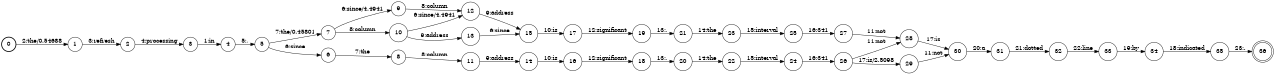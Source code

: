 digraph FST {
rankdir = LR;
size = "8.5,11";
label = "";
center = 1;
orientation = Portrait;
ranksep = "0.4";
nodesep = "0.25";
0 [label = "0", shape = circle, style = bold, fontsize = 14]
	0 -> 1 [label = "2:the/0.54688", fontsize = 14];
1 [label = "1", shape = circle, style = solid, fontsize = 14]
	1 -> 2 [label = "3:refresh", fontsize = 14];
2 [label = "2", shape = circle, style = solid, fontsize = 14]
	2 -> 3 [label = "4:processing", fontsize = 14];
3 [label = "3", shape = circle, style = solid, fontsize = 14]
	3 -> 4 [label = "1:in", fontsize = 14];
4 [label = "4", shape = circle, style = solid, fontsize = 14]
	4 -> 5 [label = "5:,", fontsize = 14];
5 [label = "5", shape = circle, style = solid, fontsize = 14]
	5 -> 7 [label = "7:the/0.45801", fontsize = 14];
	5 -> 6 [label = "6:since", fontsize = 14];
6 [label = "6", shape = circle, style = solid, fontsize = 14]
	6 -> 8 [label = "7:the", fontsize = 14];
7 [label = "7", shape = circle, style = solid, fontsize = 14]
	7 -> 9 [label = "6:since/4.4941", fontsize = 14];
	7 -> 10 [label = "8:column", fontsize = 14];
8 [label = "8", shape = circle, style = solid, fontsize = 14]
	8 -> 11 [label = "8:column", fontsize = 14];
9 [label = "9", shape = circle, style = solid, fontsize = 14]
	9 -> 12 [label = "8:column", fontsize = 14];
10 [label = "10", shape = circle, style = solid, fontsize = 14]
	10 -> 12 [label = "6:since/4.4941", fontsize = 14];
	10 -> 13 [label = "9:address", fontsize = 14];
11 [label = "11", shape = circle, style = solid, fontsize = 14]
	11 -> 14 [label = "9:address", fontsize = 14];
12 [label = "12", shape = circle, style = solid, fontsize = 14]
	12 -> 15 [label = "9:address", fontsize = 14];
13 [label = "13", shape = circle, style = solid, fontsize = 14]
	13 -> 15 [label = "6:since", fontsize = 14];
14 [label = "14", shape = circle, style = solid, fontsize = 14]
	14 -> 16 [label = "10:is", fontsize = 14];
15 [label = "15", shape = circle, style = solid, fontsize = 14]
	15 -> 17 [label = "10:is", fontsize = 14];
16 [label = "16", shape = circle, style = solid, fontsize = 14]
	16 -> 18 [label = "12:significant", fontsize = 14];
17 [label = "17", shape = circle, style = solid, fontsize = 14]
	17 -> 19 [label = "12:significant", fontsize = 14];
18 [label = "18", shape = circle, style = solid, fontsize = 14]
	18 -> 20 [label = "13:,", fontsize = 14];
19 [label = "19", shape = circle, style = solid, fontsize = 14]
	19 -> 21 [label = "13:,", fontsize = 14];
20 [label = "20", shape = circle, style = solid, fontsize = 14]
	20 -> 22 [label = "14:the", fontsize = 14];
21 [label = "21", shape = circle, style = solid, fontsize = 14]
	21 -> 23 [label = "14:the", fontsize = 14];
22 [label = "22", shape = circle, style = solid, fontsize = 14]
	22 -> 24 [label = "15:interval", fontsize = 14];
23 [label = "23", shape = circle, style = solid, fontsize = 14]
	23 -> 25 [label = "15:interval", fontsize = 14];
24 [label = "24", shape = circle, style = solid, fontsize = 14]
	24 -> 26 [label = "16:341", fontsize = 14];
25 [label = "25", shape = circle, style = solid, fontsize = 14]
	25 -> 27 [label = "16:341", fontsize = 14];
26 [label = "26", shape = circle, style = solid, fontsize = 14]
	26 -> 29 [label = "17:is/2.5098", fontsize = 14];
	26 -> 28 [label = "11:not", fontsize = 14];
27 [label = "27", shape = circle, style = solid, fontsize = 14]
	27 -> 28 [label = "11:not", fontsize = 14];
28 [label = "28", shape = circle, style = solid, fontsize = 14]
	28 -> 30 [label = "17:is", fontsize = 14];
29 [label = "29", shape = circle, style = solid, fontsize = 14]
	29 -> 30 [label = "11:not", fontsize = 14];
30 [label = "30", shape = circle, style = solid, fontsize = 14]
	30 -> 31 [label = "20:a", fontsize = 14];
31 [label = "31", shape = circle, style = solid, fontsize = 14]
	31 -> 32 [label = "21:dotted", fontsize = 14];
32 [label = "32", shape = circle, style = solid, fontsize = 14]
	32 -> 33 [label = "22:line", fontsize = 14];
33 [label = "33", shape = circle, style = solid, fontsize = 14]
	33 -> 34 [label = "19:by", fontsize = 14];
34 [label = "34", shape = circle, style = solid, fontsize = 14]
	34 -> 35 [label = "18:indicated", fontsize = 14];
35 [label = "35", shape = circle, style = solid, fontsize = 14]
	35 -> 36 [label = "23:.", fontsize = 14];
36 [label = "36", shape = doublecircle, style = solid, fontsize = 14]
}
